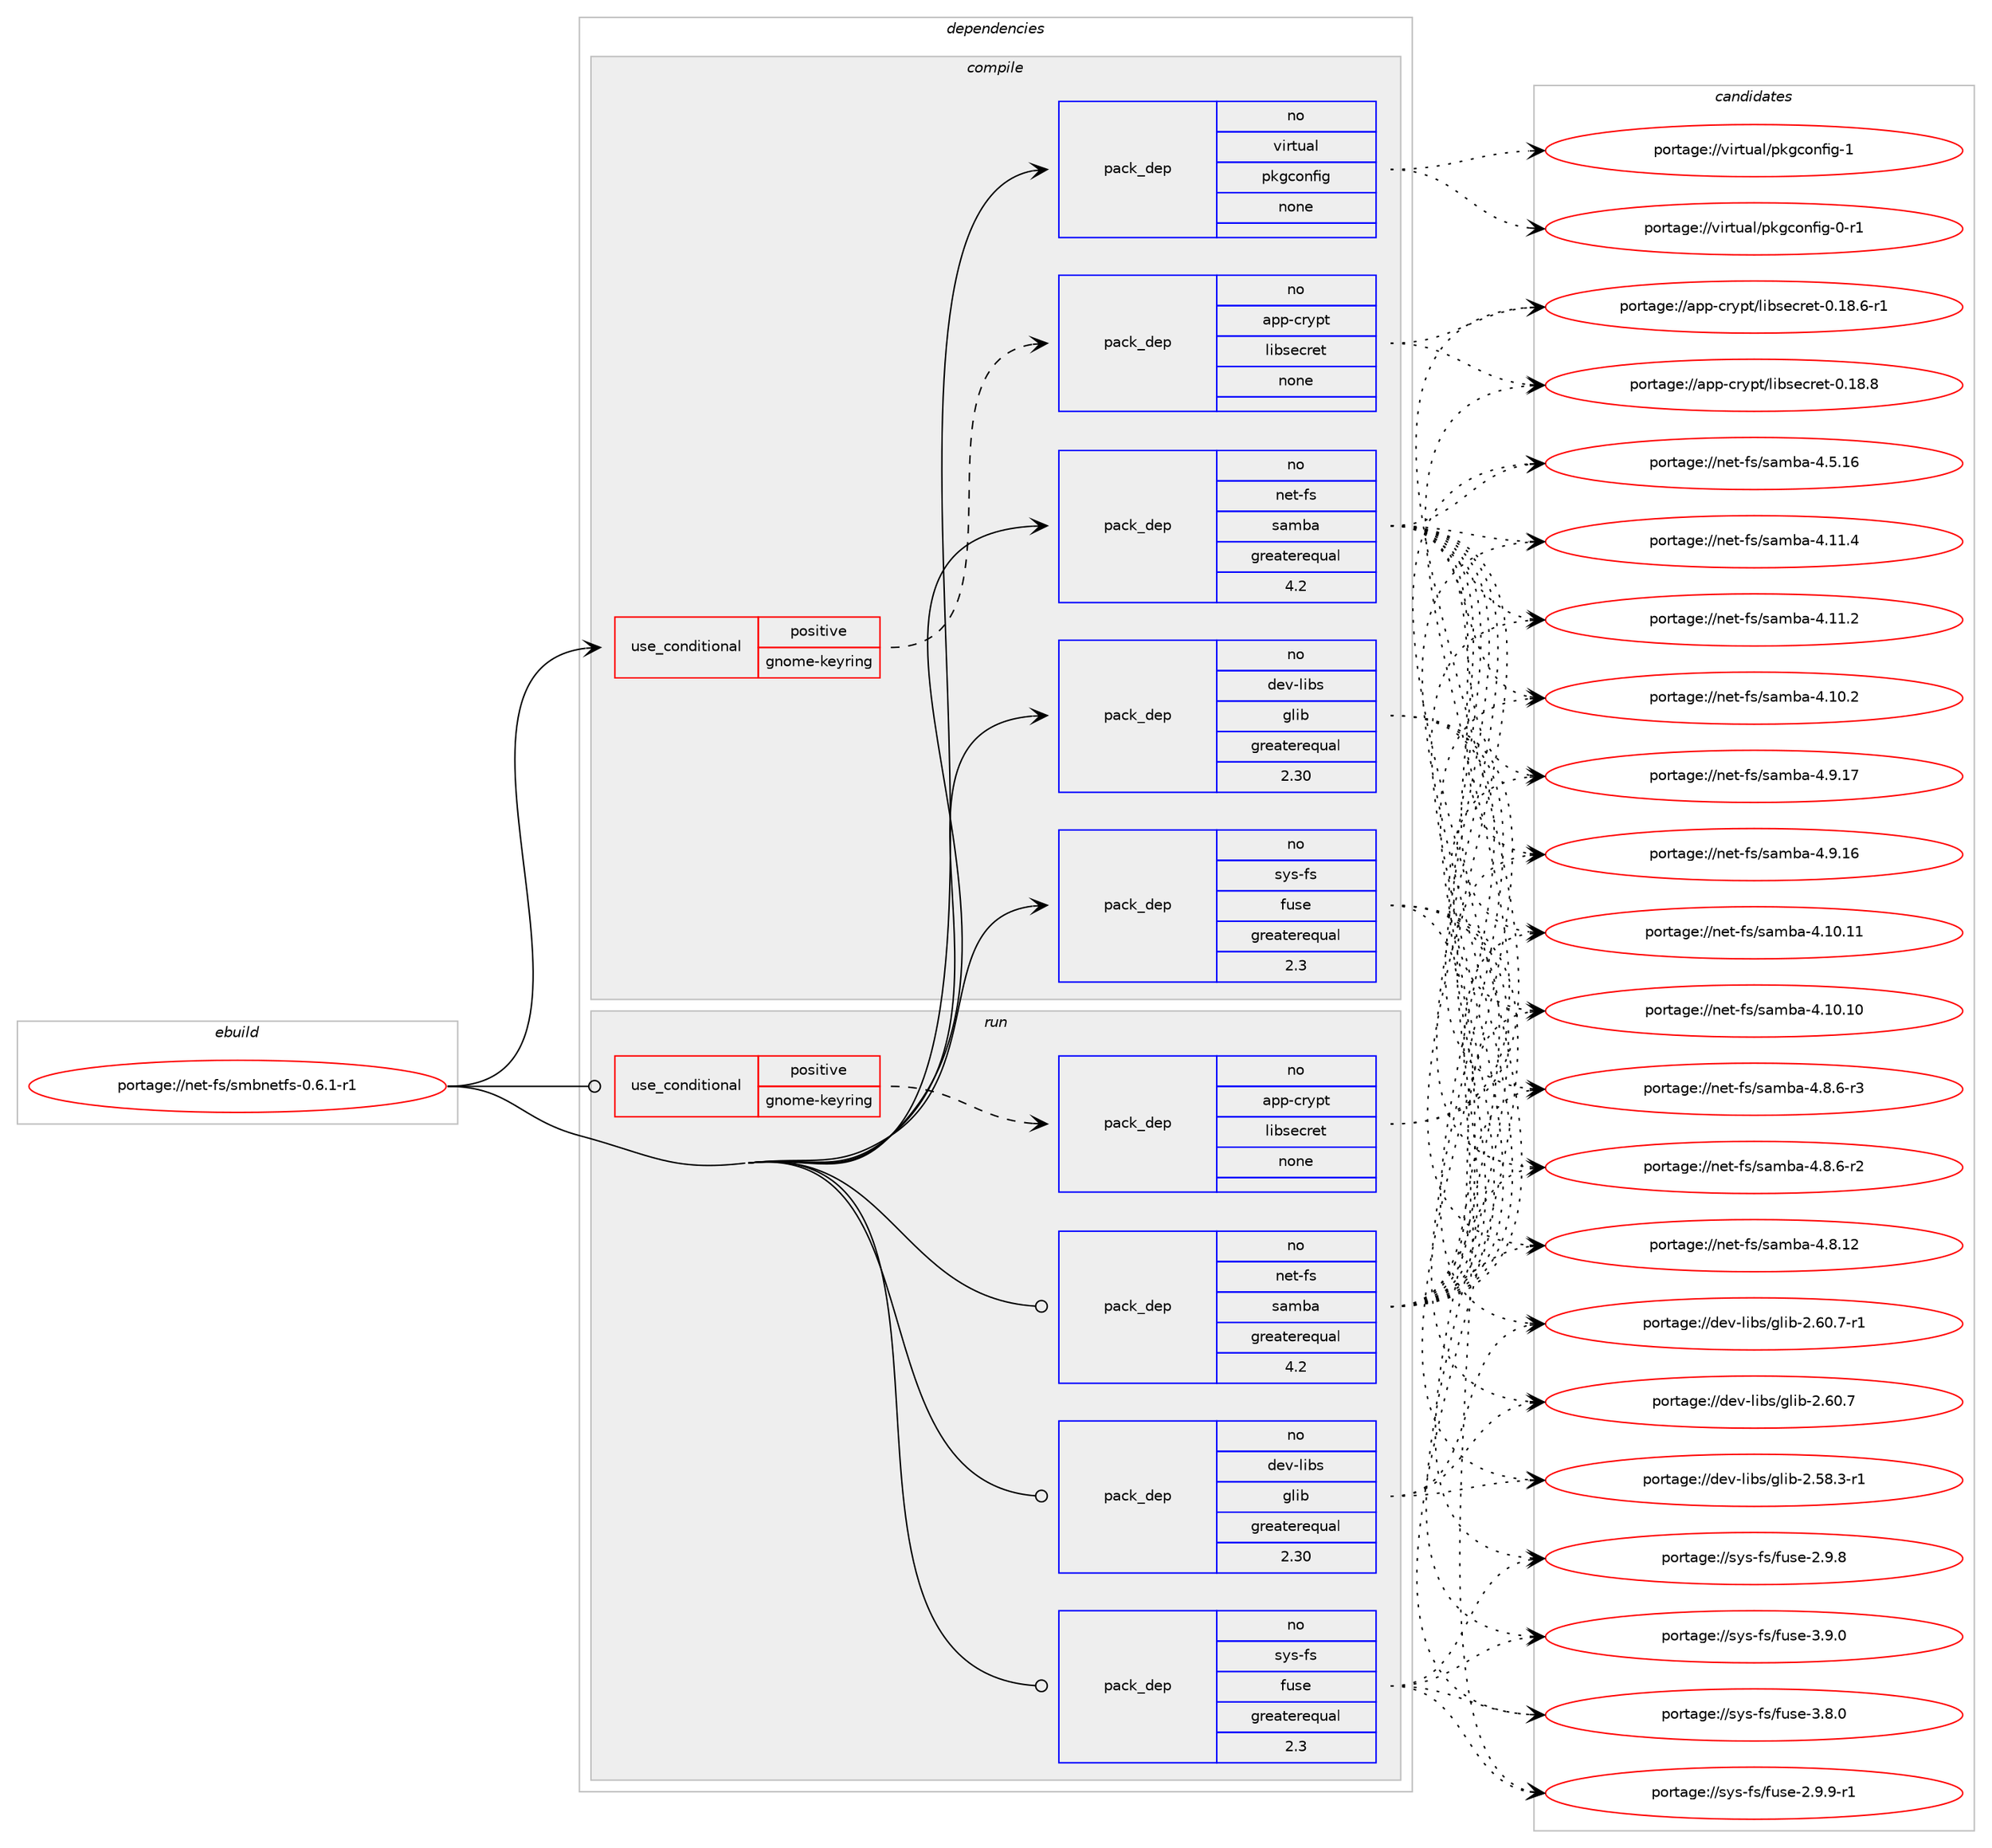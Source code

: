 digraph prolog {

# *************
# Graph options
# *************

newrank=true;
concentrate=true;
compound=true;
graph [rankdir=LR,fontname=Helvetica,fontsize=10,ranksep=1.5];#, ranksep=2.5, nodesep=0.2];
edge  [arrowhead=vee];
node  [fontname=Helvetica,fontsize=10];

# **********
# The ebuild
# **********

subgraph cluster_leftcol {
color=gray;
rank=same;
label=<<i>ebuild</i>>;
id [label="portage://net-fs/smbnetfs-0.6.1-r1", color=red, width=4, href="../net-fs/smbnetfs-0.6.1-r1.svg"];
}

# ****************
# The dependencies
# ****************

subgraph cluster_midcol {
color=gray;
label=<<i>dependencies</i>>;
subgraph cluster_compile {
fillcolor="#eeeeee";
style=filled;
label=<<i>compile</i>>;
subgraph cond32959 {
dependency156691 [label=<<TABLE BORDER="0" CELLBORDER="1" CELLSPACING="0" CELLPADDING="4"><TR><TD ROWSPAN="3" CELLPADDING="10">use_conditional</TD></TR><TR><TD>positive</TD></TR><TR><TD>gnome-keyring</TD></TR></TABLE>>, shape=none, color=red];
subgraph pack121203 {
dependency156692 [label=<<TABLE BORDER="0" CELLBORDER="1" CELLSPACING="0" CELLPADDING="4" WIDTH="220"><TR><TD ROWSPAN="6" CELLPADDING="30">pack_dep</TD></TR><TR><TD WIDTH="110">no</TD></TR><TR><TD>app-crypt</TD></TR><TR><TD>libsecret</TD></TR><TR><TD>none</TD></TR><TR><TD></TD></TR></TABLE>>, shape=none, color=blue];
}
dependency156691:e -> dependency156692:w [weight=20,style="dashed",arrowhead="vee"];
}
id:e -> dependency156691:w [weight=20,style="solid",arrowhead="vee"];
subgraph pack121204 {
dependency156693 [label=<<TABLE BORDER="0" CELLBORDER="1" CELLSPACING="0" CELLPADDING="4" WIDTH="220"><TR><TD ROWSPAN="6" CELLPADDING="30">pack_dep</TD></TR><TR><TD WIDTH="110">no</TD></TR><TR><TD>dev-libs</TD></TR><TR><TD>glib</TD></TR><TR><TD>greaterequal</TD></TR><TR><TD>2.30</TD></TR></TABLE>>, shape=none, color=blue];
}
id:e -> dependency156693:w [weight=20,style="solid",arrowhead="vee"];
subgraph pack121205 {
dependency156694 [label=<<TABLE BORDER="0" CELLBORDER="1" CELLSPACING="0" CELLPADDING="4" WIDTH="220"><TR><TD ROWSPAN="6" CELLPADDING="30">pack_dep</TD></TR><TR><TD WIDTH="110">no</TD></TR><TR><TD>net-fs</TD></TR><TR><TD>samba</TD></TR><TR><TD>greaterequal</TD></TR><TR><TD>4.2</TD></TR></TABLE>>, shape=none, color=blue];
}
id:e -> dependency156694:w [weight=20,style="solid",arrowhead="vee"];
subgraph pack121206 {
dependency156695 [label=<<TABLE BORDER="0" CELLBORDER="1" CELLSPACING="0" CELLPADDING="4" WIDTH="220"><TR><TD ROWSPAN="6" CELLPADDING="30">pack_dep</TD></TR><TR><TD WIDTH="110">no</TD></TR><TR><TD>sys-fs</TD></TR><TR><TD>fuse</TD></TR><TR><TD>greaterequal</TD></TR><TR><TD>2.3</TD></TR></TABLE>>, shape=none, color=blue];
}
id:e -> dependency156695:w [weight=20,style="solid",arrowhead="vee"];
subgraph pack121207 {
dependency156696 [label=<<TABLE BORDER="0" CELLBORDER="1" CELLSPACING="0" CELLPADDING="4" WIDTH="220"><TR><TD ROWSPAN="6" CELLPADDING="30">pack_dep</TD></TR><TR><TD WIDTH="110">no</TD></TR><TR><TD>virtual</TD></TR><TR><TD>pkgconfig</TD></TR><TR><TD>none</TD></TR><TR><TD></TD></TR></TABLE>>, shape=none, color=blue];
}
id:e -> dependency156696:w [weight=20,style="solid",arrowhead="vee"];
}
subgraph cluster_compileandrun {
fillcolor="#eeeeee";
style=filled;
label=<<i>compile and run</i>>;
}
subgraph cluster_run {
fillcolor="#eeeeee";
style=filled;
label=<<i>run</i>>;
subgraph cond32960 {
dependency156697 [label=<<TABLE BORDER="0" CELLBORDER="1" CELLSPACING="0" CELLPADDING="4"><TR><TD ROWSPAN="3" CELLPADDING="10">use_conditional</TD></TR><TR><TD>positive</TD></TR><TR><TD>gnome-keyring</TD></TR></TABLE>>, shape=none, color=red];
subgraph pack121208 {
dependency156698 [label=<<TABLE BORDER="0" CELLBORDER="1" CELLSPACING="0" CELLPADDING="4" WIDTH="220"><TR><TD ROWSPAN="6" CELLPADDING="30">pack_dep</TD></TR><TR><TD WIDTH="110">no</TD></TR><TR><TD>app-crypt</TD></TR><TR><TD>libsecret</TD></TR><TR><TD>none</TD></TR><TR><TD></TD></TR></TABLE>>, shape=none, color=blue];
}
dependency156697:e -> dependency156698:w [weight=20,style="dashed",arrowhead="vee"];
}
id:e -> dependency156697:w [weight=20,style="solid",arrowhead="odot"];
subgraph pack121209 {
dependency156699 [label=<<TABLE BORDER="0" CELLBORDER="1" CELLSPACING="0" CELLPADDING="4" WIDTH="220"><TR><TD ROWSPAN="6" CELLPADDING="30">pack_dep</TD></TR><TR><TD WIDTH="110">no</TD></TR><TR><TD>dev-libs</TD></TR><TR><TD>glib</TD></TR><TR><TD>greaterequal</TD></TR><TR><TD>2.30</TD></TR></TABLE>>, shape=none, color=blue];
}
id:e -> dependency156699:w [weight=20,style="solid",arrowhead="odot"];
subgraph pack121210 {
dependency156700 [label=<<TABLE BORDER="0" CELLBORDER="1" CELLSPACING="0" CELLPADDING="4" WIDTH="220"><TR><TD ROWSPAN="6" CELLPADDING="30">pack_dep</TD></TR><TR><TD WIDTH="110">no</TD></TR><TR><TD>net-fs</TD></TR><TR><TD>samba</TD></TR><TR><TD>greaterequal</TD></TR><TR><TD>4.2</TD></TR></TABLE>>, shape=none, color=blue];
}
id:e -> dependency156700:w [weight=20,style="solid",arrowhead="odot"];
subgraph pack121211 {
dependency156701 [label=<<TABLE BORDER="0" CELLBORDER="1" CELLSPACING="0" CELLPADDING="4" WIDTH="220"><TR><TD ROWSPAN="6" CELLPADDING="30">pack_dep</TD></TR><TR><TD WIDTH="110">no</TD></TR><TR><TD>sys-fs</TD></TR><TR><TD>fuse</TD></TR><TR><TD>greaterequal</TD></TR><TR><TD>2.3</TD></TR></TABLE>>, shape=none, color=blue];
}
id:e -> dependency156701:w [weight=20,style="solid",arrowhead="odot"];
}
}

# **************
# The candidates
# **************

subgraph cluster_choices {
rank=same;
color=gray;
label=<<i>candidates</i>>;

subgraph choice121203 {
color=black;
nodesep=1;
choice97112112459911412111211647108105981151019911410111645484649564656 [label="portage://app-crypt/libsecret-0.18.8", color=red, width=4,href="../app-crypt/libsecret-0.18.8.svg"];
choice971121124599114121112116471081059811510199114101116454846495646544511449 [label="portage://app-crypt/libsecret-0.18.6-r1", color=red, width=4,href="../app-crypt/libsecret-0.18.6-r1.svg"];
dependency156692:e -> choice97112112459911412111211647108105981151019911410111645484649564656:w [style=dotted,weight="100"];
dependency156692:e -> choice971121124599114121112116471081059811510199114101116454846495646544511449:w [style=dotted,weight="100"];
}
subgraph choice121204 {
color=black;
nodesep=1;
choice10010111845108105981154710310810598455046544846554511449 [label="portage://dev-libs/glib-2.60.7-r1", color=red, width=4,href="../dev-libs/glib-2.60.7-r1.svg"];
choice1001011184510810598115471031081059845504654484655 [label="portage://dev-libs/glib-2.60.7", color=red, width=4,href="../dev-libs/glib-2.60.7.svg"];
choice10010111845108105981154710310810598455046535646514511449 [label="portage://dev-libs/glib-2.58.3-r1", color=red, width=4,href="../dev-libs/glib-2.58.3-r1.svg"];
dependency156693:e -> choice10010111845108105981154710310810598455046544846554511449:w [style=dotted,weight="100"];
dependency156693:e -> choice1001011184510810598115471031081059845504654484655:w [style=dotted,weight="100"];
dependency156693:e -> choice10010111845108105981154710310810598455046535646514511449:w [style=dotted,weight="100"];
}
subgraph choice121205 {
color=black;
nodesep=1;
choice110101116451021154711597109989745524657464955 [label="portage://net-fs/samba-4.9.17", color=red, width=4,href="../net-fs/samba-4.9.17.svg"];
choice110101116451021154711597109989745524657464954 [label="portage://net-fs/samba-4.9.16", color=red, width=4,href="../net-fs/samba-4.9.16.svg"];
choice11010111645102115471159710998974552465646544511451 [label="portage://net-fs/samba-4.8.6-r3", color=red, width=4,href="../net-fs/samba-4.8.6-r3.svg"];
choice11010111645102115471159710998974552465646544511450 [label="portage://net-fs/samba-4.8.6-r2", color=red, width=4,href="../net-fs/samba-4.8.6-r2.svg"];
choice110101116451021154711597109989745524656464950 [label="portage://net-fs/samba-4.8.12", color=red, width=4,href="../net-fs/samba-4.8.12.svg"];
choice110101116451021154711597109989745524653464954 [label="portage://net-fs/samba-4.5.16", color=red, width=4,href="../net-fs/samba-4.5.16.svg"];
choice110101116451021154711597109989745524649494652 [label="portage://net-fs/samba-4.11.4", color=red, width=4,href="../net-fs/samba-4.11.4.svg"];
choice110101116451021154711597109989745524649494650 [label="portage://net-fs/samba-4.11.2", color=red, width=4,href="../net-fs/samba-4.11.2.svg"];
choice110101116451021154711597109989745524649484650 [label="portage://net-fs/samba-4.10.2", color=red, width=4,href="../net-fs/samba-4.10.2.svg"];
choice11010111645102115471159710998974552464948464949 [label="portage://net-fs/samba-4.10.11", color=red, width=4,href="../net-fs/samba-4.10.11.svg"];
choice11010111645102115471159710998974552464948464948 [label="portage://net-fs/samba-4.10.10", color=red, width=4,href="../net-fs/samba-4.10.10.svg"];
dependency156694:e -> choice110101116451021154711597109989745524657464955:w [style=dotted,weight="100"];
dependency156694:e -> choice110101116451021154711597109989745524657464954:w [style=dotted,weight="100"];
dependency156694:e -> choice11010111645102115471159710998974552465646544511451:w [style=dotted,weight="100"];
dependency156694:e -> choice11010111645102115471159710998974552465646544511450:w [style=dotted,weight="100"];
dependency156694:e -> choice110101116451021154711597109989745524656464950:w [style=dotted,weight="100"];
dependency156694:e -> choice110101116451021154711597109989745524653464954:w [style=dotted,weight="100"];
dependency156694:e -> choice110101116451021154711597109989745524649494652:w [style=dotted,weight="100"];
dependency156694:e -> choice110101116451021154711597109989745524649494650:w [style=dotted,weight="100"];
dependency156694:e -> choice110101116451021154711597109989745524649484650:w [style=dotted,weight="100"];
dependency156694:e -> choice11010111645102115471159710998974552464948464949:w [style=dotted,weight="100"];
dependency156694:e -> choice11010111645102115471159710998974552464948464948:w [style=dotted,weight="100"];
}
subgraph choice121206 {
color=black;
nodesep=1;
choice1151211154510211547102117115101455146574648 [label="portage://sys-fs/fuse-3.9.0", color=red, width=4,href="../sys-fs/fuse-3.9.0.svg"];
choice1151211154510211547102117115101455146564648 [label="portage://sys-fs/fuse-3.8.0", color=red, width=4,href="../sys-fs/fuse-3.8.0.svg"];
choice11512111545102115471021171151014550465746574511449 [label="portage://sys-fs/fuse-2.9.9-r1", color=red, width=4,href="../sys-fs/fuse-2.9.9-r1.svg"];
choice1151211154510211547102117115101455046574656 [label="portage://sys-fs/fuse-2.9.8", color=red, width=4,href="../sys-fs/fuse-2.9.8.svg"];
dependency156695:e -> choice1151211154510211547102117115101455146574648:w [style=dotted,weight="100"];
dependency156695:e -> choice1151211154510211547102117115101455146564648:w [style=dotted,weight="100"];
dependency156695:e -> choice11512111545102115471021171151014550465746574511449:w [style=dotted,weight="100"];
dependency156695:e -> choice1151211154510211547102117115101455046574656:w [style=dotted,weight="100"];
}
subgraph choice121207 {
color=black;
nodesep=1;
choice1181051141161179710847112107103991111101021051034549 [label="portage://virtual/pkgconfig-1", color=red, width=4,href="../virtual/pkgconfig-1.svg"];
choice11810511411611797108471121071039911111010210510345484511449 [label="portage://virtual/pkgconfig-0-r1", color=red, width=4,href="../virtual/pkgconfig-0-r1.svg"];
dependency156696:e -> choice1181051141161179710847112107103991111101021051034549:w [style=dotted,weight="100"];
dependency156696:e -> choice11810511411611797108471121071039911111010210510345484511449:w [style=dotted,weight="100"];
}
subgraph choice121208 {
color=black;
nodesep=1;
choice97112112459911412111211647108105981151019911410111645484649564656 [label="portage://app-crypt/libsecret-0.18.8", color=red, width=4,href="../app-crypt/libsecret-0.18.8.svg"];
choice971121124599114121112116471081059811510199114101116454846495646544511449 [label="portage://app-crypt/libsecret-0.18.6-r1", color=red, width=4,href="../app-crypt/libsecret-0.18.6-r1.svg"];
dependency156698:e -> choice97112112459911412111211647108105981151019911410111645484649564656:w [style=dotted,weight="100"];
dependency156698:e -> choice971121124599114121112116471081059811510199114101116454846495646544511449:w [style=dotted,weight="100"];
}
subgraph choice121209 {
color=black;
nodesep=1;
choice10010111845108105981154710310810598455046544846554511449 [label="portage://dev-libs/glib-2.60.7-r1", color=red, width=4,href="../dev-libs/glib-2.60.7-r1.svg"];
choice1001011184510810598115471031081059845504654484655 [label="portage://dev-libs/glib-2.60.7", color=red, width=4,href="../dev-libs/glib-2.60.7.svg"];
choice10010111845108105981154710310810598455046535646514511449 [label="portage://dev-libs/glib-2.58.3-r1", color=red, width=4,href="../dev-libs/glib-2.58.3-r1.svg"];
dependency156699:e -> choice10010111845108105981154710310810598455046544846554511449:w [style=dotted,weight="100"];
dependency156699:e -> choice1001011184510810598115471031081059845504654484655:w [style=dotted,weight="100"];
dependency156699:e -> choice10010111845108105981154710310810598455046535646514511449:w [style=dotted,weight="100"];
}
subgraph choice121210 {
color=black;
nodesep=1;
choice110101116451021154711597109989745524657464955 [label="portage://net-fs/samba-4.9.17", color=red, width=4,href="../net-fs/samba-4.9.17.svg"];
choice110101116451021154711597109989745524657464954 [label="portage://net-fs/samba-4.9.16", color=red, width=4,href="../net-fs/samba-4.9.16.svg"];
choice11010111645102115471159710998974552465646544511451 [label="portage://net-fs/samba-4.8.6-r3", color=red, width=4,href="../net-fs/samba-4.8.6-r3.svg"];
choice11010111645102115471159710998974552465646544511450 [label="portage://net-fs/samba-4.8.6-r2", color=red, width=4,href="../net-fs/samba-4.8.6-r2.svg"];
choice110101116451021154711597109989745524656464950 [label="portage://net-fs/samba-4.8.12", color=red, width=4,href="../net-fs/samba-4.8.12.svg"];
choice110101116451021154711597109989745524653464954 [label="portage://net-fs/samba-4.5.16", color=red, width=4,href="../net-fs/samba-4.5.16.svg"];
choice110101116451021154711597109989745524649494652 [label="portage://net-fs/samba-4.11.4", color=red, width=4,href="../net-fs/samba-4.11.4.svg"];
choice110101116451021154711597109989745524649494650 [label="portage://net-fs/samba-4.11.2", color=red, width=4,href="../net-fs/samba-4.11.2.svg"];
choice110101116451021154711597109989745524649484650 [label="portage://net-fs/samba-4.10.2", color=red, width=4,href="../net-fs/samba-4.10.2.svg"];
choice11010111645102115471159710998974552464948464949 [label="portage://net-fs/samba-4.10.11", color=red, width=4,href="../net-fs/samba-4.10.11.svg"];
choice11010111645102115471159710998974552464948464948 [label="portage://net-fs/samba-4.10.10", color=red, width=4,href="../net-fs/samba-4.10.10.svg"];
dependency156700:e -> choice110101116451021154711597109989745524657464955:w [style=dotted,weight="100"];
dependency156700:e -> choice110101116451021154711597109989745524657464954:w [style=dotted,weight="100"];
dependency156700:e -> choice11010111645102115471159710998974552465646544511451:w [style=dotted,weight="100"];
dependency156700:e -> choice11010111645102115471159710998974552465646544511450:w [style=dotted,weight="100"];
dependency156700:e -> choice110101116451021154711597109989745524656464950:w [style=dotted,weight="100"];
dependency156700:e -> choice110101116451021154711597109989745524653464954:w [style=dotted,weight="100"];
dependency156700:e -> choice110101116451021154711597109989745524649494652:w [style=dotted,weight="100"];
dependency156700:e -> choice110101116451021154711597109989745524649494650:w [style=dotted,weight="100"];
dependency156700:e -> choice110101116451021154711597109989745524649484650:w [style=dotted,weight="100"];
dependency156700:e -> choice11010111645102115471159710998974552464948464949:w [style=dotted,weight="100"];
dependency156700:e -> choice11010111645102115471159710998974552464948464948:w [style=dotted,weight="100"];
}
subgraph choice121211 {
color=black;
nodesep=1;
choice1151211154510211547102117115101455146574648 [label="portage://sys-fs/fuse-3.9.0", color=red, width=4,href="../sys-fs/fuse-3.9.0.svg"];
choice1151211154510211547102117115101455146564648 [label="portage://sys-fs/fuse-3.8.0", color=red, width=4,href="../sys-fs/fuse-3.8.0.svg"];
choice11512111545102115471021171151014550465746574511449 [label="portage://sys-fs/fuse-2.9.9-r1", color=red, width=4,href="../sys-fs/fuse-2.9.9-r1.svg"];
choice1151211154510211547102117115101455046574656 [label="portage://sys-fs/fuse-2.9.8", color=red, width=4,href="../sys-fs/fuse-2.9.8.svg"];
dependency156701:e -> choice1151211154510211547102117115101455146574648:w [style=dotted,weight="100"];
dependency156701:e -> choice1151211154510211547102117115101455146564648:w [style=dotted,weight="100"];
dependency156701:e -> choice11512111545102115471021171151014550465746574511449:w [style=dotted,weight="100"];
dependency156701:e -> choice1151211154510211547102117115101455046574656:w [style=dotted,weight="100"];
}
}

}
